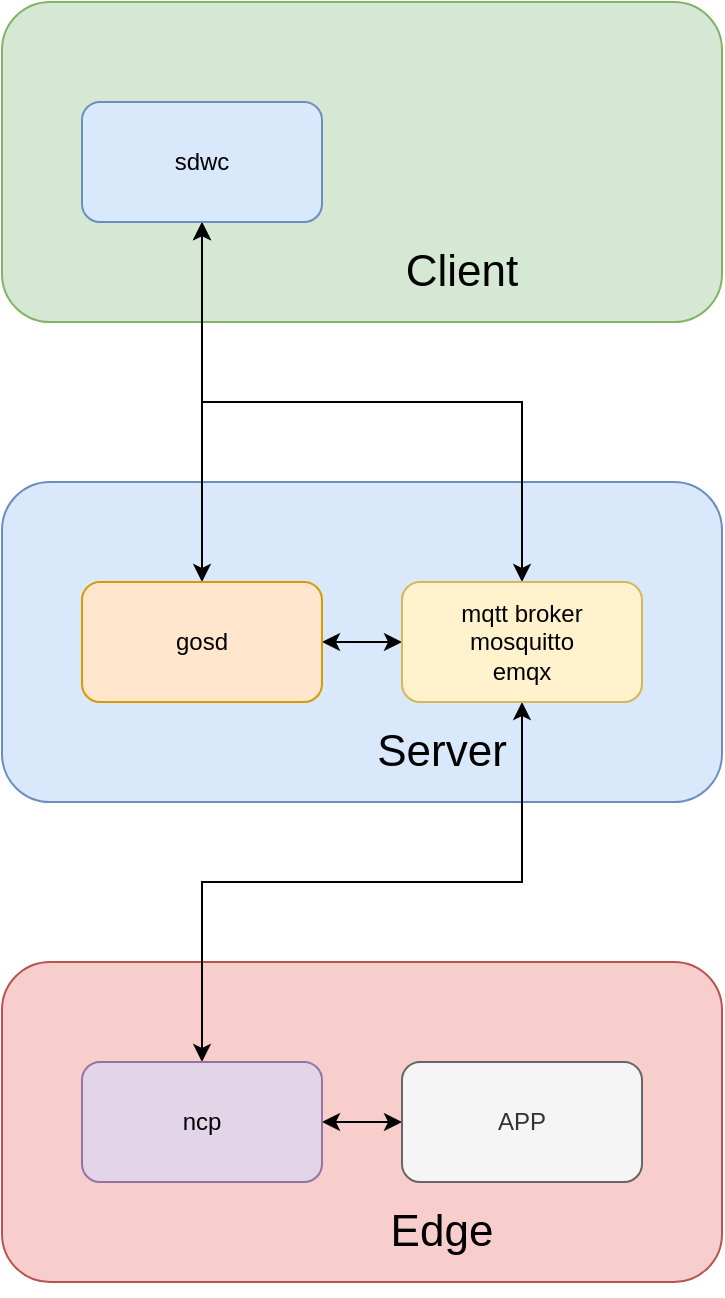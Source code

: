 <mxfile version="14.5.1" type="device"><diagram id="gp3w1YB7bMwZjpeNfUvd" name="Page-1"><mxGraphModel dx="925" dy="702" grid="1" gridSize="10" guides="1" tooltips="1" connect="1" arrows="1" fold="1" page="1" pageScale="1" pageWidth="850" pageHeight="1100" math="0" shadow="0"><root><mxCell id="0"/><mxCell id="1" parent="0"/><mxCell id="6xZjSF15kmSCoZrm05BY-7" value="" style="rounded=1;whiteSpace=wrap;html=1;fillColor=#d5e8d4;strokeColor=#82b366;" vertex="1" parent="1"><mxGeometry x="240" y="80" width="360" height="160" as="geometry"/></mxCell><mxCell id="6xZjSF15kmSCoZrm05BY-1" value="" style="rounded=1;whiteSpace=wrap;html=1;fillColor=#dae8fc;strokeColor=#6c8ebf;" vertex="1" parent="1"><mxGeometry x="240" y="320" width="360" height="160" as="geometry"/></mxCell><mxCell id="6xZjSF15kmSCoZrm05BY-14" value="&lt;font style=&quot;font-size: 22px&quot;&gt;Server&lt;/font&gt;" style="text;html=1;strokeColor=none;fillColor=none;align=center;verticalAlign=middle;whiteSpace=wrap;rounded=0;shadow=1;glass=0;" vertex="1" parent="1"><mxGeometry x="400" y="430" width="120" height="50" as="geometry"/></mxCell><mxCell id="6xZjSF15kmSCoZrm05BY-10" value="" style="rounded=1;whiteSpace=wrap;html=1;fillColor=#f8cecc;strokeColor=#b85450;" vertex="1" parent="1"><mxGeometry x="240" y="560" width="360" height="160" as="geometry"/></mxCell><mxCell id="6xZjSF15kmSCoZrm05BY-17" value="" style="edgeStyle=orthogonalEdgeStyle;rounded=0;orthogonalLoop=1;jettySize=auto;html=1;entryX=0.5;entryY=0;entryDx=0;entryDy=0;startArrow=classic;startFill=1;exitX=0.5;exitY=1;exitDx=0;exitDy=0;" edge="1" parent="1" source="6xZjSF15kmSCoZrm05BY-3" target="6xZjSF15kmSCoZrm05BY-11"><mxGeometry relative="1" as="geometry"><mxPoint x="340" y="510" as="targetPoint"/><Array as="points"><mxPoint x="500" y="520"/><mxPoint x="340" y="520"/></Array></mxGeometry></mxCell><mxCell id="6xZjSF15kmSCoZrm05BY-20" value="" style="edgeStyle=orthogonalEdgeStyle;rounded=0;orthogonalLoop=1;jettySize=auto;html=1;startArrow=classic;startFill=1;entryX=0.5;entryY=1;entryDx=0;entryDy=0;" edge="1" parent="1" source="6xZjSF15kmSCoZrm05BY-2" target="6xZjSF15kmSCoZrm05BY-8"><mxGeometry relative="1" as="geometry"><mxPoint x="340" y="290" as="targetPoint"/></mxGeometry></mxCell><mxCell id="6xZjSF15kmSCoZrm05BY-23" value="" style="edgeStyle=orthogonalEdgeStyle;rounded=0;orthogonalLoop=1;jettySize=auto;html=1;startArrow=classic;startFill=1;" edge="1" parent="1" source="6xZjSF15kmSCoZrm05BY-2" target="6xZjSF15kmSCoZrm05BY-3"><mxGeometry relative="1" as="geometry"/></mxCell><mxCell id="6xZjSF15kmSCoZrm05BY-2" value="gosd" style="rounded=1;whiteSpace=wrap;html=1;fillColor=#ffe6cc;strokeColor=#d79b00;" vertex="1" parent="1"><mxGeometry x="280" y="370" width="120" height="60" as="geometry"/></mxCell><mxCell id="6xZjSF15kmSCoZrm05BY-22" value="" style="edgeStyle=orthogonalEdgeStyle;rounded=0;orthogonalLoop=1;jettySize=auto;html=1;startArrow=classic;startFill=1;entryX=0.5;entryY=1;entryDx=0;entryDy=0;" edge="1" parent="1" source="6xZjSF15kmSCoZrm05BY-3" target="6xZjSF15kmSCoZrm05BY-8"><mxGeometry relative="1" as="geometry"><mxPoint x="500" y="290" as="targetPoint"/><Array as="points"><mxPoint x="500" y="280"/><mxPoint x="340" y="280"/></Array></mxGeometry></mxCell><mxCell id="6xZjSF15kmSCoZrm05BY-3" value="mqtt broker&lt;br&gt;mosquitto&lt;br&gt;emqx" style="rounded=1;whiteSpace=wrap;html=1;glass=0;shadow=0;fillColor=#fff2cc;strokeColor=#d6b656;" vertex="1" parent="1"><mxGeometry x="440" y="370" width="120" height="60" as="geometry"/></mxCell><mxCell id="6xZjSF15kmSCoZrm05BY-8" value="sdwc" style="rounded=1;whiteSpace=wrap;html=1;fillColor=#dae8fc;strokeColor=#6c8ebf;" vertex="1" parent="1"><mxGeometry x="280" y="130" width="120" height="60" as="geometry"/></mxCell><mxCell id="6xZjSF15kmSCoZrm05BY-18" value="" style="edgeStyle=orthogonalEdgeStyle;rounded=0;orthogonalLoop=1;jettySize=auto;html=1;startArrow=classic;startFill=1;exitX=1;exitY=0.5;exitDx=0;exitDy=0;entryX=0;entryY=0.5;entryDx=0;entryDy=0;" edge="1" parent="1" source="6xZjSF15kmSCoZrm05BY-11" target="6xZjSF15kmSCoZrm05BY-12"><mxGeometry relative="1" as="geometry"/></mxCell><mxCell id="6xZjSF15kmSCoZrm05BY-11" value="ncp" style="rounded=1;whiteSpace=wrap;html=1;fillColor=#e1d5e7;strokeColor=#9673a6;" vertex="1" parent="1"><mxGeometry x="280" y="610" width="120" height="60" as="geometry"/></mxCell><mxCell id="6xZjSF15kmSCoZrm05BY-12" value="APP" style="rounded=1;whiteSpace=wrap;html=1;fillColor=#f5f5f5;strokeColor=#666666;fontColor=#333333;" vertex="1" parent="1"><mxGeometry x="440" y="610" width="120" height="60" as="geometry"/></mxCell><mxCell id="6xZjSF15kmSCoZrm05BY-13" value="&lt;font style=&quot;font-size: 22px&quot;&gt;Client&lt;/font&gt;" style="text;html=1;strokeColor=none;fillColor=none;align=center;verticalAlign=middle;whiteSpace=wrap;rounded=0;shadow=1;glass=0;" vertex="1" parent="1"><mxGeometry x="410" y="190" width="120" height="50" as="geometry"/></mxCell><mxCell id="6xZjSF15kmSCoZrm05BY-15" value="&lt;font style=&quot;font-size: 22px&quot;&gt;Edge&lt;/font&gt;" style="text;html=1;strokeColor=none;fillColor=none;align=center;verticalAlign=middle;whiteSpace=wrap;rounded=0;shadow=1;glass=0;" vertex="1" parent="1"><mxGeometry x="400" y="670" width="120" height="50" as="geometry"/></mxCell></root></mxGraphModel></diagram></mxfile>